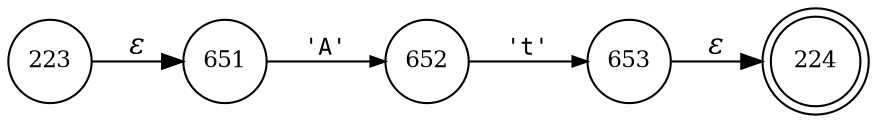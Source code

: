 digraph ATN {
rankdir=LR;
s224[fontsize=11, label="224", shape=doublecircle, fixedsize=true, width=.6];
s651[fontsize=11,label="651", shape=circle, fixedsize=true, width=.55, peripheries=1];
s652[fontsize=11,label="652", shape=circle, fixedsize=true, width=.55, peripheries=1];
s653[fontsize=11,label="653", shape=circle, fixedsize=true, width=.55, peripheries=1];
s223[fontsize=11,label="223", shape=circle, fixedsize=true, width=.55, peripheries=1];
s223 -> s651 [fontname="Times-Italic", label="&epsilon;"];
s651 -> s652 [fontsize=11, fontname="Courier", arrowsize=.7, label = "'A'", arrowhead = normal];
s652 -> s653 [fontsize=11, fontname="Courier", arrowsize=.7, label = "'t'", arrowhead = normal];
s653 -> s224 [fontname="Times-Italic", label="&epsilon;"];
}